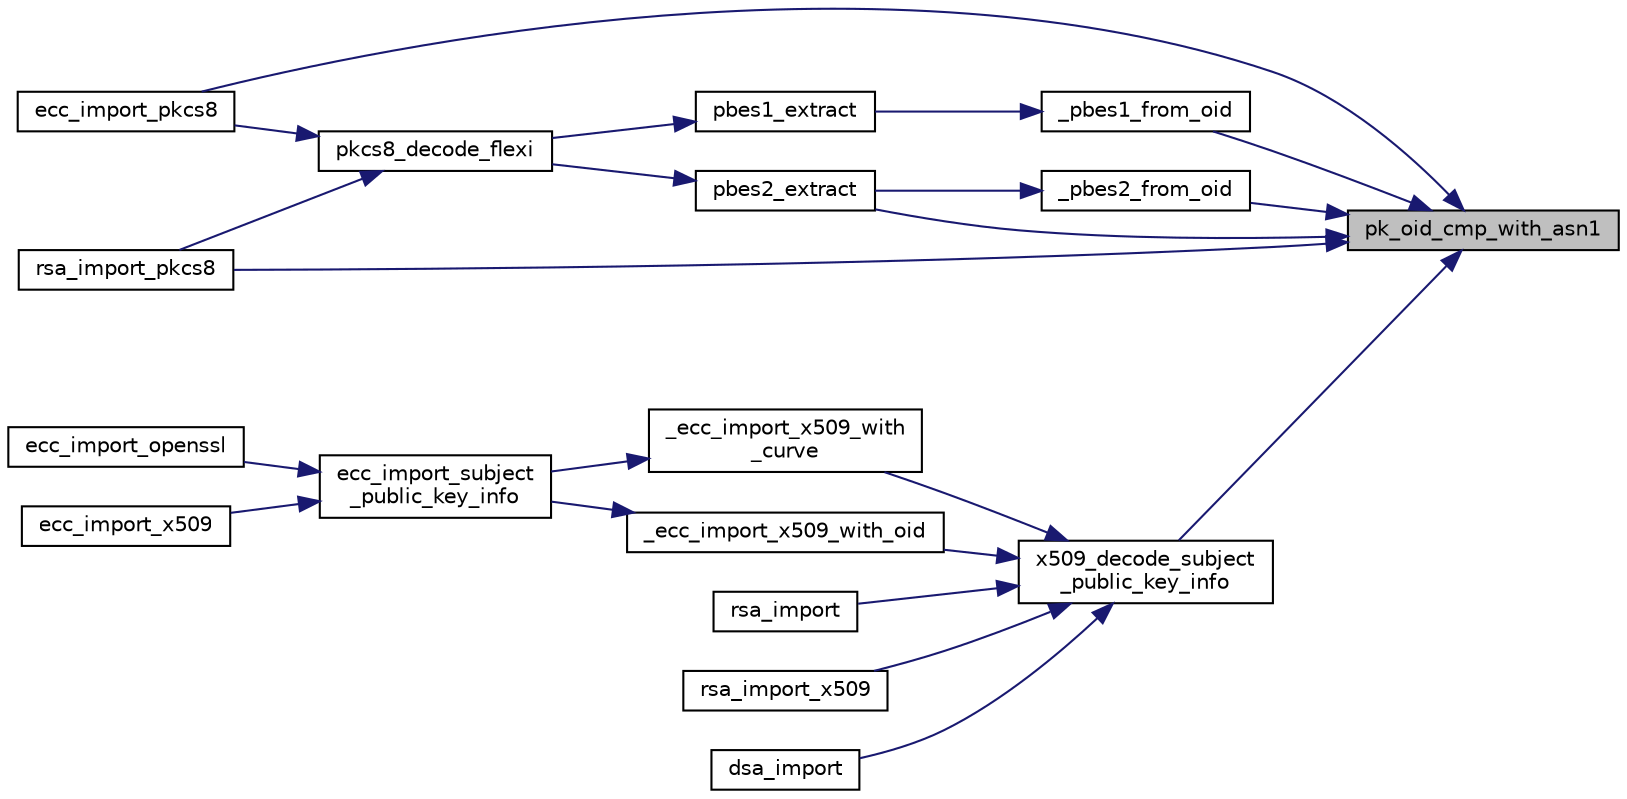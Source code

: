 digraph "pk_oid_cmp_with_asn1"
{
 // LATEX_PDF_SIZE
  edge [fontname="Helvetica",fontsize="10",labelfontname="Helvetica",labelfontsize="10"];
  node [fontname="Helvetica",fontsize="10",shape=record];
  rankdir="RL";
  Node939 [label="pk_oid_cmp_with_asn1",height=0.2,width=0.4,color="black", fillcolor="grey75", style="filled", fontcolor="black",tooltip=" "];
  Node939 -> Node940 [dir="back",color="midnightblue",fontsize="10",style="solid",fontname="Helvetica"];
  Node940 [label="_pbes1_from_oid",height=0.2,width=0.4,color="black", fillcolor="white", style="filled",URL="$pbes1_8c.html#ae603bc6c7e6913beec5714350041adc6",tooltip=" "];
  Node940 -> Node941 [dir="back",color="midnightblue",fontsize="10",style="solid",fontname="Helvetica"];
  Node941 [label="pbes1_extract",height=0.2,width=0.4,color="black", fillcolor="white", style="filled",URL="$pbes1_8c.html#a3573423ba7eb454bb5f969ee9b580024",tooltip="Extract PBES1 parameters."];
  Node941 -> Node942 [dir="back",color="midnightblue",fontsize="10",style="solid",fontname="Helvetica"];
  Node942 [label="pkcs8_decode_flexi",height=0.2,width=0.4,color="black", fillcolor="white", style="filled",URL="$pkcs8__decode__flexi_8c.html#a1b0d8fcf234d94638b2554ccea725003",tooltip="PKCS#8 decrypt if necessary & flexi-decode."];
  Node942 -> Node943 [dir="back",color="midnightblue",fontsize="10",style="solid",fontname="Helvetica"];
  Node943 [label="ecc_import_pkcs8",height=0.2,width=0.4,color="black", fillcolor="white", style="filled",URL="$ecc__import__pkcs8_8c.html#a0f0e747f119685eee3cc412f4480c52e",tooltip=" "];
  Node942 -> Node944 [dir="back",color="midnightblue",fontsize="10",style="solid",fontname="Helvetica"];
  Node944 [label="rsa_import_pkcs8",height=0.2,width=0.4,color="black", fillcolor="white", style="filled",URL="$rsa__import__pkcs8_8c.html#a3d44c6233a326316f7fb01c9d834fad4",tooltip="Import an RSAPublicKey or RSAPrivateKey in PKCS#8 format."];
  Node939 -> Node945 [dir="back",color="midnightblue",fontsize="10",style="solid",fontname="Helvetica"];
  Node945 [label="_pbes2_from_oid",height=0.2,width=0.4,color="black", fillcolor="white", style="filled",URL="$pbes2_8c.html#a6d172113e8d3bf8ef62690a35a2bbf52",tooltip=" "];
  Node945 -> Node946 [dir="back",color="midnightblue",fontsize="10",style="solid",fontname="Helvetica"];
  Node946 [label="pbes2_extract",height=0.2,width=0.4,color="black", fillcolor="white", style="filled",URL="$pbes2_8c.html#a741f04fef81b90c03eeba79d1d680273",tooltip="Extract PBES2 parameters."];
  Node946 -> Node942 [dir="back",color="midnightblue",fontsize="10",style="solid",fontname="Helvetica"];
  Node939 -> Node943 [dir="back",color="midnightblue",fontsize="10",style="solid",fontname="Helvetica"];
  Node939 -> Node946 [dir="back",color="midnightblue",fontsize="10",style="solid",fontname="Helvetica"];
  Node939 -> Node944 [dir="back",color="midnightblue",fontsize="10",style="solid",fontname="Helvetica"];
  Node939 -> Node947 [dir="back",color="midnightblue",fontsize="10",style="solid",fontname="Helvetica"];
  Node947 [label="x509_decode_subject\l_public_key_info",height=0.2,width=0.4,color="black", fillcolor="white", style="filled",URL="$x509__decode__subject__public__key__info_8c.html#aec241d5f502a71d5a72188a42d6be5f0",tooltip="Decode a SubjectPublicKeyInfo."];
  Node947 -> Node948 [dir="back",color="midnightblue",fontsize="10",style="solid",fontname="Helvetica"];
  Node948 [label="dsa_import",height=0.2,width=0.4,color="black", fillcolor="white", style="filled",URL="$dsa__import_8c.html#ab814d8871b40e7f60c3ed6a16990dac2",tooltip="Import a DSA key."];
  Node947 -> Node949 [dir="back",color="midnightblue",fontsize="10",style="solid",fontname="Helvetica"];
  Node949 [label="_ecc_import_x509_with_oid",height=0.2,width=0.4,color="black", fillcolor="white", style="filled",URL="$ecc__import__x509_8c.html#a95f6b54b054138d6b43afc3876908bad",tooltip=" "];
  Node949 -> Node950 [dir="back",color="midnightblue",fontsize="10",style="solid",fontname="Helvetica"];
  Node950 [label="ecc_import_subject\l_public_key_info",height=0.2,width=0.4,color="black", fillcolor="white", style="filled",URL="$ecc__import__x509_8c.html#a6e24f3e6a3975c4d9e261a6031cab7b5",tooltip=" "];
  Node950 -> Node951 [dir="back",color="midnightblue",fontsize="10",style="solid",fontname="Helvetica"];
  Node951 [label="ecc_import_openssl",height=0.2,width=0.4,color="black", fillcolor="white", style="filled",URL="$ecc__import__openssl_8c.html#a62e764a9d768652402f730abef32780a",tooltip=" "];
  Node950 -> Node952 [dir="back",color="midnightblue",fontsize="10",style="solid",fontname="Helvetica"];
  Node952 [label="ecc_import_x509",height=0.2,width=0.4,color="black", fillcolor="white", style="filled",URL="$ecc__import__x509_8c.html#abd7477bc1144cdfd4f9e2da835eefbf6",tooltip="Import an ECC key from a X.509 certificate."];
  Node947 -> Node953 [dir="back",color="midnightblue",fontsize="10",style="solid",fontname="Helvetica"];
  Node953 [label="_ecc_import_x509_with\l_curve",height=0.2,width=0.4,color="black", fillcolor="white", style="filled",URL="$ecc__import__x509_8c.html#adf48b3ba468c0324055e9413a82d39f5",tooltip=" "];
  Node953 -> Node950 [dir="back",color="midnightblue",fontsize="10",style="solid",fontname="Helvetica"];
  Node947 -> Node954 [dir="back",color="midnightblue",fontsize="10",style="solid",fontname="Helvetica"];
  Node954 [label="rsa_import",height=0.2,width=0.4,color="black", fillcolor="white", style="filled",URL="$rsa__import_8c.html#aa80aefb08a282afe02c308cc19879d05",tooltip="Import an RSAPublicKey or RSAPrivateKey [two-prime only, only support >= 1024-bit keys,..."];
  Node947 -> Node955 [dir="back",color="midnightblue",fontsize="10",style="solid",fontname="Helvetica"];
  Node955 [label="rsa_import_x509",height=0.2,width=0.4,color="black", fillcolor="white", style="filled",URL="$rsa__import__x509_8c.html#af7fd232bdc803e8d3f8a109dc171110d",tooltip="Import an RSA key from a X.509 certificate."];
}
